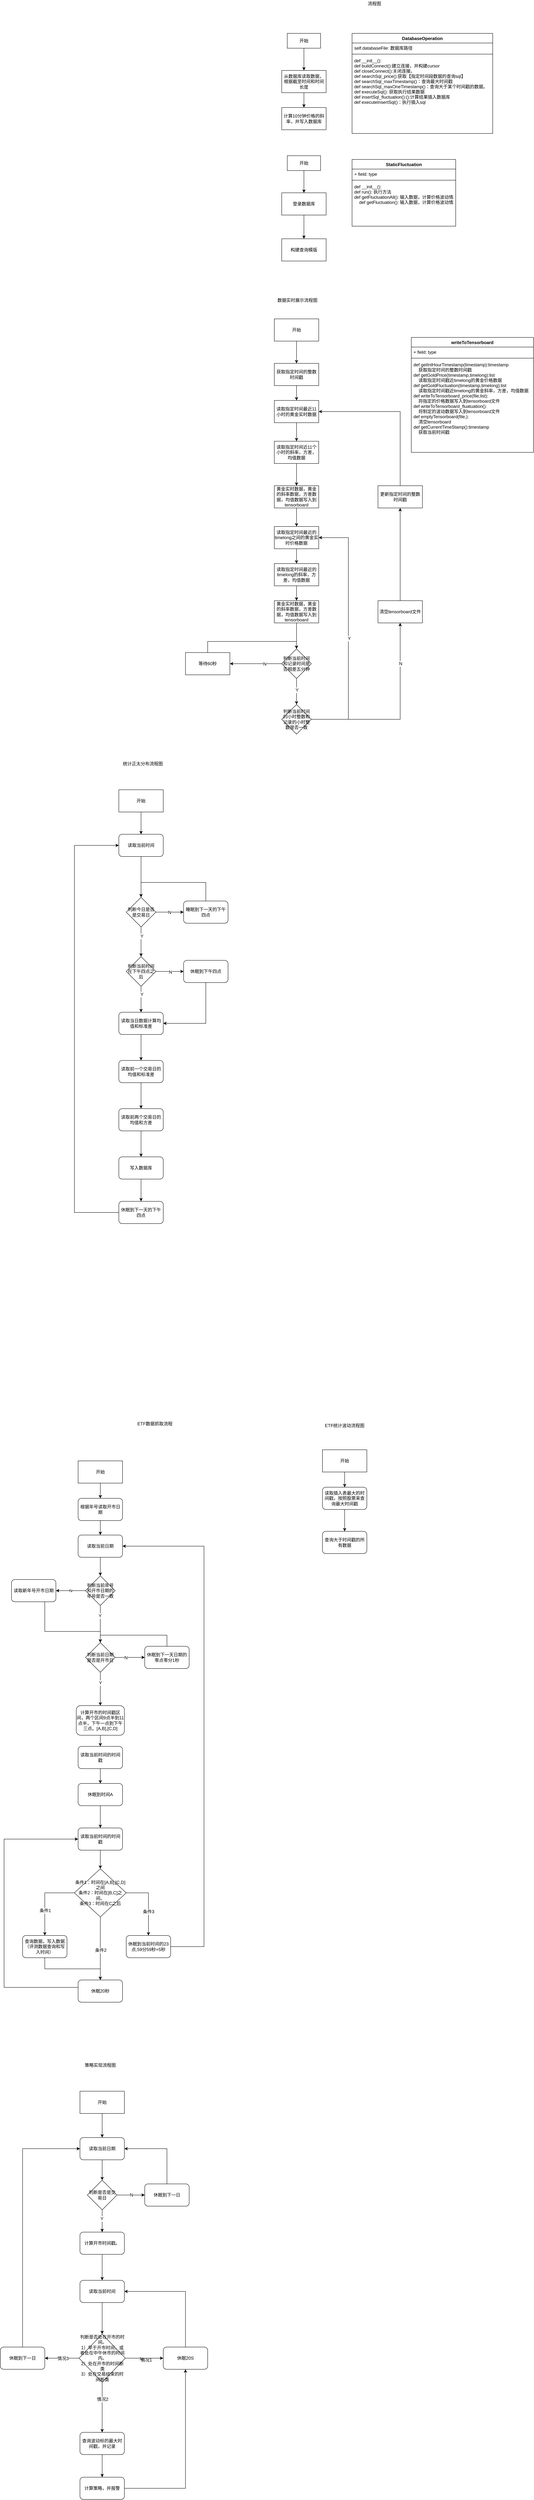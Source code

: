 <mxfile version="12.2.4" pages="1"><diagram id="mN6PvXNzXoWF6RAyE1WZ" name="Page-1"><mxGraphModel dx="2023" dy="665" grid="1" gridSize="10" guides="1" tooltips="1" connect="1" arrows="1" fold="1" page="1" pageScale="1" pageWidth="827" pageHeight="1169" math="0" shadow="0"><root><mxCell id="0"/><mxCell id="1" parent="0"/><mxCell id="2" value="流程图" style="text;html=1;strokeColor=none;fillColor=none;align=center;verticalAlign=middle;whiteSpace=wrap;rounded=0;" parent="1" vertex="1"><mxGeometry x="360" y="50" width="41" height="20" as="geometry"/></mxCell><mxCell id="6" style="edgeStyle=orthogonalEdgeStyle;rounded=0;orthogonalLoop=1;jettySize=auto;html=1;entryX=0.5;entryY=0;entryDx=0;entryDy=0;" parent="1" source="4" target="5" edge="1"><mxGeometry relative="1" as="geometry"/></mxCell><mxCell id="4" value="开始" style="rounded=0;whiteSpace=wrap;html=1;" parent="1" vertex="1"><mxGeometry x="145" y="140" width="90" height="40" as="geometry"/></mxCell><mxCell id="30" style="edgeStyle=orthogonalEdgeStyle;rounded=0;orthogonalLoop=1;jettySize=auto;html=1;" parent="1" source="5" target="29" edge="1"><mxGeometry relative="1" as="geometry"/></mxCell><mxCell id="5" value="从数据库读取数据，根据截至时间和时间长度" style="rounded=0;whiteSpace=wrap;html=1;" parent="1" vertex="1"><mxGeometry x="130" y="240" width="120" height="60" as="geometry"/></mxCell><mxCell id="17" style="edgeStyle=orthogonalEdgeStyle;rounded=0;orthogonalLoop=1;jettySize=auto;html=1;entryX=0.5;entryY=0;entryDx=0;entryDy=0;" parent="1" source="18" target="19" edge="1"><mxGeometry relative="1" as="geometry"/></mxCell><mxCell id="18" value="开始" style="rounded=0;whiteSpace=wrap;html=1;" parent="1" vertex="1"><mxGeometry x="145" y="470" width="90" height="40" as="geometry"/></mxCell><mxCell id="24" style="edgeStyle=orthogonalEdgeStyle;rounded=0;orthogonalLoop=1;jettySize=auto;html=1;entryX=0.5;entryY=0;entryDx=0;entryDy=0;" parent="1" source="19" target="23" edge="1"><mxGeometry relative="1" as="geometry"/></mxCell><mxCell id="19" value="登录数据库" style="rounded=0;whiteSpace=wrap;html=1;" parent="1" vertex="1"><mxGeometry x="130" y="570" width="120" height="60" as="geometry"/></mxCell><mxCell id="23" value="构建查询模版" style="rounded=0;whiteSpace=wrap;html=1;" parent="1" vertex="1"><mxGeometry x="130" y="694" width="120" height="60" as="geometry"/></mxCell><mxCell id="13" value="DatabaseOperation" style="swimlane;fontStyle=1;align=center;verticalAlign=top;childLayout=stackLayout;horizontal=1;startSize=26;horizontalStack=0;resizeParent=1;resizeParentMax=0;resizeLast=0;collapsible=1;marginBottom=0;" parent="1" vertex="1"><mxGeometry x="320" y="140" width="380" height="270" as="geometry"/></mxCell><mxCell id="14" value="self.databaseFile: 数据库路径" style="text;strokeColor=none;fillColor=none;align=left;verticalAlign=top;spacingLeft=4;spacingRight=4;overflow=hidden;rotatable=0;points=[[0,0.5],[1,0.5]];portConstraint=eastwest;" parent="13" vertex="1"><mxGeometry y="26" width="380" height="26" as="geometry"/></mxCell><mxCell id="15" value="" style="line;strokeWidth=1;fillColor=none;align=left;verticalAlign=middle;spacingTop=-1;spacingLeft=3;spacingRight=3;rotatable=0;labelPosition=right;points=[];portConstraint=eastwest;" parent="13" vertex="1"><mxGeometry y="52" width="380" height="8" as="geometry"/></mxCell><mxCell id="16" value="def __init__():&#10;def buildConnect():建立连接，并构建cursor&#10;def closeConnect():关闭连接。&#10;def searchSql_price():获取【指定时间段数据的查询sql】&#10;def searchSql_maxTimestamp()：查询最大时间戳&#10;def searchSql_maxOneTimestamp()：查询大于某个时间戳的数据。&#10;def executeSql(): 获取执行结果数据&#10;def insertSql_fluctuation():():计算结果插入数据库&#10;def executeInsertSql()：执行插入sql&#10;" style="text;strokeColor=none;fillColor=none;align=left;verticalAlign=top;spacingLeft=4;spacingRight=4;overflow=hidden;rotatable=0;points=[[0,0.5],[1,0.5]];portConstraint=eastwest;" parent="13" vertex="1"><mxGeometry y="60" width="380" height="210" as="geometry"/></mxCell><mxCell id="25" value="StaticFluctuation" style="swimlane;fontStyle=1;align=center;verticalAlign=top;childLayout=stackLayout;horizontal=1;startSize=26;horizontalStack=0;resizeParent=1;resizeParentMax=0;resizeLast=0;collapsible=1;marginBottom=0;" parent="1" vertex="1"><mxGeometry x="320" y="480" width="280" height="180" as="geometry"/></mxCell><mxCell id="26" value="+ field: type" style="text;strokeColor=none;fillColor=none;align=left;verticalAlign=top;spacingLeft=4;spacingRight=4;overflow=hidden;rotatable=0;points=[[0,0.5],[1,0.5]];portConstraint=eastwest;" parent="25" vertex="1"><mxGeometry y="26" width="280" height="26" as="geometry"/></mxCell><mxCell id="27" value="" style="line;strokeWidth=1;fillColor=none;align=left;verticalAlign=middle;spacingTop=-1;spacingLeft=3;spacingRight=3;rotatable=0;labelPosition=right;points=[];portConstraint=eastwest;" parent="25" vertex="1"><mxGeometry y="52" width="280" height="8" as="geometry"/></mxCell><mxCell id="28" value="def __init__():&#10;def run(): 执行方法&#10;def getFluctuationAll(): 输入数据，计算价格波动情况&#10;    def getFluctuation(): 输入数据，计算价格波动情况" style="text;strokeColor=none;fillColor=none;align=left;verticalAlign=top;spacingLeft=4;spacingRight=4;overflow=hidden;rotatable=0;points=[[0,0.5],[1,0.5]];portConstraint=eastwest;" parent="25" vertex="1"><mxGeometry y="60" width="280" height="120" as="geometry"/></mxCell><mxCell id="29" value="计算10分钟价格的斜率，并写入数据库" style="rounded=0;whiteSpace=wrap;html=1;" parent="1" vertex="1"><mxGeometry x="130" y="340" width="120" height="60" as="geometry"/></mxCell><mxCell id="57" style="edgeStyle=orthogonalEdgeStyle;rounded=0;orthogonalLoop=1;jettySize=auto;html=1;" parent="1" source="31" target="56" edge="1"><mxGeometry relative="1" as="geometry"/></mxCell><mxCell id="31" value="开始" style="rounded=0;whiteSpace=wrap;html=1;" parent="1" vertex="1"><mxGeometry x="110" y="910" width="120" height="60" as="geometry"/></mxCell><mxCell id="32" value="数据实时展示流程图" style="text;html=1;strokeColor=none;fillColor=none;align=center;verticalAlign=middle;whiteSpace=wrap;rounded=0;" parent="1" vertex="1"><mxGeometry x="115" y="850" width="115" height="20" as="geometry"/></mxCell><mxCell id="60" style="edgeStyle=orthogonalEdgeStyle;rounded=0;orthogonalLoop=1;jettySize=auto;html=1;" parent="1" source="33" target="59" edge="1"><mxGeometry relative="1" as="geometry"/></mxCell><mxCell id="33" value="读取指定时间最近11小时的黄金实时数据" style="rounded=0;whiteSpace=wrap;html=1;" parent="1" vertex="1"><mxGeometry x="110" y="1130" width="120" height="60" as="geometry"/></mxCell><mxCell id="73" style="edgeStyle=orthogonalEdgeStyle;rounded=0;orthogonalLoop=1;jettySize=auto;html=1;" parent="1" source="35" target="72" edge="1"><mxGeometry relative="1" as="geometry"/></mxCell><mxCell id="75" value="N" style="text;html=1;resizable=0;points=[];align=center;verticalAlign=middle;labelBackgroundColor=#ffffff;" parent="73" vertex="1" connectable="0"><mxGeometry x="-0.343" y="1" relative="1" as="geometry"><mxPoint as="offset"/></mxGeometry></mxCell><mxCell id="77" style="edgeStyle=orthogonalEdgeStyle;rounded=0;orthogonalLoop=1;jettySize=auto;html=1;" parent="1" source="35" target="76" edge="1"><mxGeometry relative="1" as="geometry"/></mxCell><mxCell id="78" value="Y" style="text;html=1;resizable=0;points=[];align=center;verticalAlign=middle;labelBackgroundColor=#ffffff;" parent="77" vertex="1" connectable="0"><mxGeometry x="-0.114" y="1" relative="1" as="geometry"><mxPoint as="offset"/></mxGeometry></mxCell><mxCell id="35" value="判断当前时间和记录时间是否相差五分钟" style="rhombus;whiteSpace=wrap;html=1;" parent="1" vertex="1"><mxGeometry x="130" y="1800" width="80" height="80" as="geometry"/></mxCell><mxCell id="52" value="writeToTensorboard" style="swimlane;fontStyle=1;align=center;verticalAlign=top;childLayout=stackLayout;horizontal=1;startSize=26;horizontalStack=0;resizeParent=1;resizeParentMax=0;resizeLast=0;collapsible=1;marginBottom=0;" parent="1" vertex="1"><mxGeometry x="480" y="960" width="330" height="310" as="geometry"/></mxCell><mxCell id="53" value="+ field: type" style="text;strokeColor=none;fillColor=none;align=left;verticalAlign=top;spacingLeft=4;spacingRight=4;overflow=hidden;rotatable=0;points=[[0,0.5],[1,0.5]];portConstraint=eastwest;" parent="52" vertex="1"><mxGeometry y="26" width="330" height="26" as="geometry"/></mxCell><mxCell id="54" value="" style="line;strokeWidth=1;fillColor=none;align=left;verticalAlign=middle;spacingTop=-1;spacingLeft=3;spacingRight=3;rotatable=0;labelPosition=right;points=[];portConstraint=eastwest;" parent="52" vertex="1"><mxGeometry y="52" width="330" height="8" as="geometry"/></mxCell><mxCell id="55" value="def getIntHourTimestamp(timestamp):timestamp&#10;    获取指定时间的整数时间戳&#10;def getGoldPrice(timestamp,timelong):list&#10;    读取指定时间戳近timelong的黄金价格数据&#10;def getGoldFluctuation(timestamp,timelong):list&#10;    读取指定时间戳近timelong的黄金斜率，方差，均值数据&#10;def writeToTensorboard_price(file,list):&#10;    将指定的价格数据写入到tensorboard文件&#10;def writeToTensorboard_fluatuation():&#10;    将制定的波动数据写入到tensorboard文件&#10;def emptyTensorboard(file,):&#10;    清空tensorboard&#10;def getCurrentTimeStamp():timestamp&#10;    获取当前时间戳" style="text;strokeColor=none;fillColor=none;align=left;verticalAlign=top;spacingLeft=4;spacingRight=4;overflow=hidden;rotatable=0;points=[[0,0.5],[1,0.5]];portConstraint=eastwest;" parent="52" vertex="1"><mxGeometry y="60" width="330" height="250" as="geometry"/></mxCell><mxCell id="58" style="edgeStyle=orthogonalEdgeStyle;rounded=0;orthogonalLoop=1;jettySize=auto;html=1;entryX=0.5;entryY=0;entryDx=0;entryDy=0;" parent="1" source="56" target="33" edge="1"><mxGeometry relative="1" as="geometry"/></mxCell><mxCell id="56" value="获取指定时间的整数时间戳" style="rounded=0;whiteSpace=wrap;html=1;" parent="1" vertex="1"><mxGeometry x="110" y="1030" width="120" height="60" as="geometry"/></mxCell><mxCell id="65" style="edgeStyle=orthogonalEdgeStyle;rounded=0;orthogonalLoop=1;jettySize=auto;html=1;" parent="1" source="59" target="64" edge="1"><mxGeometry relative="1" as="geometry"/></mxCell><mxCell id="59" value="读取指定时间近11个小时的斜率，方差，均值数据" style="rounded=0;whiteSpace=wrap;html=1;" parent="1" vertex="1"><mxGeometry x="110" y="1240" width="120" height="60" as="geometry"/></mxCell><mxCell id="68" style="edgeStyle=orthogonalEdgeStyle;rounded=0;orthogonalLoop=1;jettySize=auto;html=1;" parent="1" source="62" target="67" edge="1"><mxGeometry relative="1" as="geometry"/></mxCell><mxCell id="62" value="读取指定时间最近的timelong之间的黄金实时价格数据" style="rounded=0;whiteSpace=wrap;html=1;" parent="1" vertex="1"><mxGeometry x="110" y="1470" width="120" height="60" as="geometry"/></mxCell><mxCell id="66" style="edgeStyle=orthogonalEdgeStyle;rounded=0;orthogonalLoop=1;jettySize=auto;html=1;entryX=0.5;entryY=0;entryDx=0;entryDy=0;" parent="1" source="64" target="62" edge="1"><mxGeometry relative="1" as="geometry"><mxPoint x="210" y="1470" as="targetPoint"/></mxGeometry></mxCell><mxCell id="64" value="黄金实时数据，黄金的斜率数据，方差数据，均值数据写入到tensorboard" style="rounded=0;whiteSpace=wrap;html=1;" parent="1" vertex="1"><mxGeometry x="110" y="1360" width="120" height="60" as="geometry"/></mxCell><mxCell id="70" style="edgeStyle=orthogonalEdgeStyle;rounded=0;orthogonalLoop=1;jettySize=auto;html=1;entryX=0.5;entryY=0;entryDx=0;entryDy=0;" parent="1" source="67" target="69" edge="1"><mxGeometry relative="1" as="geometry"/></mxCell><mxCell id="67" value="读取指定时间最近的timelong的斜率，方差，均值数据" style="rounded=0;whiteSpace=wrap;html=1;" parent="1" vertex="1"><mxGeometry x="110" y="1570" width="120" height="60" as="geometry"/></mxCell><mxCell id="71" style="edgeStyle=orthogonalEdgeStyle;rounded=0;orthogonalLoop=1;jettySize=auto;html=1;" parent="1" source="69" target="35" edge="1"><mxGeometry relative="1" as="geometry"/></mxCell><mxCell id="69" value="黄金实时数据，黄金的斜率数据，方差数据，均值数据写入到tensorboard" style="rounded=0;whiteSpace=wrap;html=1;" parent="1" vertex="1"><mxGeometry x="110" y="1670" width="120" height="60" as="geometry"/></mxCell><mxCell id="74" style="edgeStyle=orthogonalEdgeStyle;rounded=0;orthogonalLoop=1;jettySize=auto;html=1;entryX=0.5;entryY=0;entryDx=0;entryDy=0;" parent="1" source="72" target="35" edge="1"><mxGeometry relative="1" as="geometry"><Array as="points"><mxPoint x="-70" y="1780"/><mxPoint x="170" y="1780"/></Array></mxGeometry></mxCell><mxCell id="72" value="等待60秒" style="rounded=0;whiteSpace=wrap;html=1;" parent="1" vertex="1"><mxGeometry x="-130" y="1810" width="120" height="60" as="geometry"/></mxCell><mxCell id="79" style="edgeStyle=orthogonalEdgeStyle;rounded=0;orthogonalLoop=1;jettySize=auto;html=1;entryX=1;entryY=0.5;entryDx=0;entryDy=0;" parent="1" source="76" target="62" edge="1"><mxGeometry relative="1" as="geometry"><Array as="points"><mxPoint x="310" y="1990"/><mxPoint x="310" y="1500"/></Array></mxGeometry></mxCell><mxCell id="80" value="Y" style="text;html=1;resizable=0;points=[];align=center;verticalAlign=middle;labelBackgroundColor=#ffffff;" parent="79" vertex="1" connectable="0"><mxGeometry x="-0.051" y="-2" relative="1" as="geometry"><mxPoint as="offset"/></mxGeometry></mxCell><mxCell id="82" style="edgeStyle=orthogonalEdgeStyle;rounded=0;orthogonalLoop=1;jettySize=auto;html=1;entryX=0.5;entryY=1;entryDx=0;entryDy=0;" parent="1" source="76" target="81" edge="1"><mxGeometry relative="1" as="geometry"/></mxCell><mxCell id="83" value="N" style="text;html=1;resizable=0;points=[];align=center;verticalAlign=middle;labelBackgroundColor=#ffffff;" parent="82" vertex="1" connectable="0"><mxGeometry x="0.56" y="-1" relative="1" as="geometry"><mxPoint as="offset"/></mxGeometry></mxCell><mxCell id="76" value="判断当前时间的小时整数和记录的小时整数是否一致" style="rhombus;whiteSpace=wrap;html=1;" parent="1" vertex="1"><mxGeometry x="130" y="1950" width="80" height="80" as="geometry"/></mxCell><mxCell id="84" style="edgeStyle=orthogonalEdgeStyle;rounded=0;orthogonalLoop=1;jettySize=auto;html=1;entryX=0.5;entryY=1;entryDx=0;entryDy=0;" parent="1" source="81" target="86" edge="1"><mxGeometry relative="1" as="geometry"><mxPoint x="370" y="1270" as="targetPoint"/><Array as="points"><mxPoint x="450" y="1480"/><mxPoint x="450" y="1480"/></Array></mxGeometry></mxCell><mxCell id="81" value="清空tensorboard文件" style="rounded=0;whiteSpace=wrap;html=1;" parent="1" vertex="1"><mxGeometry x="390" y="1670" width="120" height="60" as="geometry"/></mxCell><mxCell id="89" style="edgeStyle=orthogonalEdgeStyle;rounded=0;orthogonalLoop=1;jettySize=auto;html=1;entryX=1;entryY=0.5;entryDx=0;entryDy=0;" parent="1" source="86" target="33" edge="1"><mxGeometry relative="1" as="geometry"><Array as="points"><mxPoint x="450" y="1160"/></Array></mxGeometry></mxCell><mxCell id="86" value="更新指定时间的整数时间戳" style="rounded=0;whiteSpace=wrap;html=1;" parent="1" vertex="1"><mxGeometry x="390" y="1360" width="120" height="60" as="geometry"/></mxCell><mxCell id="90" value="统计正太分布流程图" style="text;html=1;strokeColor=none;fillColor=none;align=center;verticalAlign=middle;whiteSpace=wrap;rounded=0;" parent="1" vertex="1"><mxGeometry x="-300" y="2100" width="110" height="20" as="geometry"/></mxCell><mxCell id="151" value="ETF数据抓取流程" style="text;html=1;strokeColor=none;fillColor=none;align=center;verticalAlign=middle;whiteSpace=wrap;rounded=0;" parent="1" vertex="1"><mxGeometry x="-290" y="3880" width="155" height="20" as="geometry"/></mxCell><mxCell id="152" value="开始" style="rounded=0;whiteSpace=wrap;html=1;" parent="1" vertex="1"><mxGeometry x="-420" y="3990" width="120" height="60" as="geometry"/></mxCell><mxCell id="157" style="edgeStyle=orthogonalEdgeStyle;rounded=0;orthogonalLoop=1;jettySize=auto;html=1;exitX=0.5;exitY=1;exitDx=0;exitDy=0;" parent="1" source="152" target="155" edge="1"><mxGeometry relative="1" as="geometry"><mxPoint x="-360" y="4151" as="sourcePoint"/></mxGeometry></mxCell><mxCell id="162" style="edgeStyle=orthogonalEdgeStyle;rounded=0;orthogonalLoop=1;jettySize=auto;html=1;entryX=0.5;entryY=0;entryDx=0;entryDy=0;" parent="1" source="155" target="161" edge="1"><mxGeometry relative="1" as="geometry"/></mxCell><mxCell id="155" value="根据年号读取开市日期" style="rounded=1;whiteSpace=wrap;html=1;" parent="1" vertex="1"><mxGeometry x="-420" y="4091" width="120" height="60" as="geometry"/></mxCell><mxCell id="164" style="edgeStyle=orthogonalEdgeStyle;rounded=0;orthogonalLoop=1;jettySize=auto;html=1;entryX=0.5;entryY=0;entryDx=0;entryDy=0;" parent="1" source="161" target="163" edge="1"><mxGeometry relative="1" as="geometry"/></mxCell><mxCell id="161" value="读取当前日期" style="rounded=1;whiteSpace=wrap;html=1;" parent="1" vertex="1"><mxGeometry x="-420" y="4190" width="120" height="60" as="geometry"/></mxCell><mxCell id="166" value="N" style="edgeStyle=orthogonalEdgeStyle;rounded=0;orthogonalLoop=1;jettySize=auto;html=1;" parent="1" source="163" target="165" edge="1"><mxGeometry relative="1" as="geometry"/></mxCell><mxCell id="169" style="edgeStyle=orthogonalEdgeStyle;rounded=0;orthogonalLoop=1;jettySize=auto;html=1;entryX=0.5;entryY=0;entryDx=0;entryDy=0;" parent="1" source="163" target="167" edge="1"><mxGeometry relative="1" as="geometry"/></mxCell><mxCell id="170" value="Y" style="text;html=1;resizable=0;points=[];align=center;verticalAlign=middle;labelBackgroundColor=#ffffff;" parent="169" vertex="1" connectable="0"><mxGeometry x="-0.44" y="-1" relative="1" as="geometry"><mxPoint as="offset"/></mxGeometry></mxCell><mxCell id="163" value="判断当前年号和开市日期的年号是否一致" style="rhombus;whiteSpace=wrap;html=1;" parent="1" vertex="1"><mxGeometry x="-400" y="4300" width="80" height="80" as="geometry"/></mxCell><mxCell id="168" style="edgeStyle=orthogonalEdgeStyle;rounded=0;orthogonalLoop=1;jettySize=auto;html=1;entryX=0.5;entryY=0;entryDx=0;entryDy=0;" parent="1" source="165" target="167" edge="1"><mxGeometry relative="1" as="geometry"><Array as="points"><mxPoint x="-510" y="4450"/><mxPoint x="-360" y="4450"/></Array></mxGeometry></mxCell><mxCell id="165" value="读取新年号开市日期" style="rounded=1;whiteSpace=wrap;html=1;" parent="1" vertex="1"><mxGeometry x="-600" y="4310" width="120" height="60" as="geometry"/></mxCell><mxCell id="172" style="edgeStyle=orthogonalEdgeStyle;rounded=0;orthogonalLoop=1;jettySize=auto;html=1;" parent="1" source="167" target="171" edge="1"><mxGeometry relative="1" as="geometry"/></mxCell><mxCell id="173" value="N" style="text;html=1;resizable=0;points=[];align=center;verticalAlign=middle;labelBackgroundColor=#ffffff;" parent="172" vertex="1" connectable="0"><mxGeometry x="-0.275" relative="1" as="geometry"><mxPoint y="1" as="offset"/></mxGeometry></mxCell><mxCell id="175" style="edgeStyle=orthogonalEdgeStyle;rounded=0;orthogonalLoop=1;jettySize=auto;html=1;entryX=0.5;entryY=0;entryDx=0;entryDy=0;" parent="1" source="167" target="179" edge="1"><mxGeometry relative="1" as="geometry"><mxPoint x="-360" y="4670" as="targetPoint"/></mxGeometry></mxCell><mxCell id="178" value="Y" style="text;html=1;resizable=0;points=[];align=center;verticalAlign=middle;labelBackgroundColor=#ffffff;" parent="175" vertex="1" connectable="0"><mxGeometry x="-0.362" relative="1" as="geometry"><mxPoint as="offset"/></mxGeometry></mxCell><mxCell id="167" value="判断当前日期是否是开市日" style="rhombus;whiteSpace=wrap;html=1;" parent="1" vertex="1"><mxGeometry x="-400" y="4480" width="80" height="80" as="geometry"/></mxCell><mxCell id="205" style="edgeStyle=orthogonalEdgeStyle;rounded=0;orthogonalLoop=1;jettySize=auto;html=1;entryX=0.5;entryY=0;entryDx=0;entryDy=0;" parent="1" source="171" target="167" edge="1"><mxGeometry relative="1" as="geometry"><Array as="points"><mxPoint x="-180" y="4460"/><mxPoint x="-360" y="4460"/></Array></mxGeometry></mxCell><mxCell id="171" value="休眠到下一天日期的 零点零分1秒" style="rounded=1;whiteSpace=wrap;html=1;" parent="1" vertex="1"><mxGeometry x="-240" y="4490" width="120" height="60" as="geometry"/></mxCell><mxCell id="181" style="edgeStyle=orthogonalEdgeStyle;rounded=0;orthogonalLoop=1;jettySize=auto;html=1;" parent="1" source="179" target="180" edge="1"><mxGeometry relative="1" as="geometry"/></mxCell><mxCell id="179" value="&lt;span&gt;计算开市的时间戳区间，两个区间9点半到11点半，下午一点到下午三点。[A,B],[C,D]&lt;/span&gt;" style="rounded=1;whiteSpace=wrap;html=1;" parent="1" vertex="1"><mxGeometry x="-425" y="4650" width="130" height="80" as="geometry"/></mxCell><mxCell id="184" style="edgeStyle=orthogonalEdgeStyle;rounded=0;orthogonalLoop=1;jettySize=auto;html=1;" parent="1" source="180" target="183" edge="1"><mxGeometry relative="1" as="geometry"/></mxCell><mxCell id="180" value="读取当前时间的时间戳" style="rounded=1;whiteSpace=wrap;html=1;" parent="1" vertex="1"><mxGeometry x="-420" y="4760" width="120" height="60" as="geometry"/></mxCell><mxCell id="186" style="edgeStyle=orthogonalEdgeStyle;rounded=0;orthogonalLoop=1;jettySize=auto;html=1;" parent="1" source="183" target="185" edge="1"><mxGeometry relative="1" as="geometry"/></mxCell><mxCell id="183" value="休眠到时间A" style="rounded=1;whiteSpace=wrap;html=1;" parent="1" vertex="1"><mxGeometry x="-420" y="4860" width="120" height="60" as="geometry"/></mxCell><mxCell id="190" style="edgeStyle=orthogonalEdgeStyle;rounded=0;orthogonalLoop=1;jettySize=auto;html=1;" parent="1" source="185" target="189" edge="1"><mxGeometry relative="1" as="geometry"/></mxCell><mxCell id="185" value="读取当前时间的时间戳" style="rounded=1;whiteSpace=wrap;html=1;" parent="1" vertex="1"><mxGeometry x="-420" y="4980" width="120" height="60" as="geometry"/></mxCell><mxCell id="192" style="edgeStyle=orthogonalEdgeStyle;rounded=0;orthogonalLoop=1;jettySize=auto;html=1;entryX=0.5;entryY=0;entryDx=0;entryDy=0;" parent="1" source="189" target="191" edge="1"><mxGeometry relative="1" as="geometry"/></mxCell><mxCell id="197" value="条件1" style="text;html=1;resizable=0;points=[];align=center;verticalAlign=middle;labelBackgroundColor=#ffffff;" parent="192" vertex="1" connectable="0"><mxGeometry x="0.308" y="1" relative="1" as="geometry"><mxPoint as="offset"/></mxGeometry></mxCell><mxCell id="196" style="edgeStyle=orthogonalEdgeStyle;rounded=0;orthogonalLoop=1;jettySize=auto;html=1;entryX=0.5;entryY=0;entryDx=0;entryDy=0;" parent="1" source="189" target="193" edge="1"><mxGeometry relative="1" as="geometry"><mxPoint x="-360" y="5270" as="targetPoint"/></mxGeometry></mxCell><mxCell id="198" value="条件2" style="text;html=1;resizable=0;points=[];align=center;verticalAlign=middle;labelBackgroundColor=#ffffff;" parent="196" vertex="1" connectable="0"><mxGeometry x="0.06" y="1" relative="1" as="geometry"><mxPoint as="offset"/></mxGeometry></mxCell><mxCell id="201" style="edgeStyle=orthogonalEdgeStyle;rounded=0;orthogonalLoop=1;jettySize=auto;html=1;" parent="1" source="189" target="199" edge="1"><mxGeometry relative="1" as="geometry"><Array as="points"><mxPoint x="-230" y="5155"/></Array></mxGeometry></mxCell><mxCell id="203" value="条件3" style="text;html=1;resizable=0;points=[];align=center;verticalAlign=middle;labelBackgroundColor=#ffffff;" parent="201" vertex="1" connectable="0"><mxGeometry x="0.269" relative="1" as="geometry"><mxPoint as="offset"/></mxGeometry></mxCell><mxCell id="189" value="条件1：时间在[A,B],[C,D]之间&lt;br&gt;条件2：时间在[B,C]之间。&lt;br&gt;条件3：时间在C之后" style="rhombus;whiteSpace=wrap;html=1;" parent="1" vertex="1"><mxGeometry x="-430" y="5090" width="140" height="130" as="geometry"/></mxCell><mxCell id="194" style="edgeStyle=orthogonalEdgeStyle;rounded=0;orthogonalLoop=1;jettySize=auto;html=1;entryX=0.5;entryY=0;entryDx=0;entryDy=0;" parent="1" source="191" target="193" edge="1"><mxGeometry relative="1" as="geometry"><Array as="points"><mxPoint x="-510" y="5360"/><mxPoint x="-360" y="5360"/></Array></mxGeometry></mxCell><mxCell id="191" value="查询数据，写入数据（评测数据查询和写入时间）" style="rounded=1;whiteSpace=wrap;html=1;" parent="1" vertex="1"><mxGeometry x="-570" y="5270" width="120" height="60" as="geometry"/></mxCell><mxCell id="200" style="edgeStyle=orthogonalEdgeStyle;rounded=0;orthogonalLoop=1;jettySize=auto;html=1;entryX=0;entryY=0.5;entryDx=0;entryDy=0;" parent="1" source="193" target="185" edge="1"><mxGeometry relative="1" as="geometry"><Array as="points"><mxPoint x="-620" y="5410"/><mxPoint x="-620" y="5010"/></Array></mxGeometry></mxCell><mxCell id="193" value="休眠20秒" style="rounded=1;whiteSpace=wrap;html=1;" parent="1" vertex="1"><mxGeometry x="-420" y="5390" width="120" height="60" as="geometry"/></mxCell><mxCell id="204" style="edgeStyle=orthogonalEdgeStyle;rounded=0;orthogonalLoop=1;jettySize=auto;html=1;entryX=1;entryY=0.5;entryDx=0;entryDy=0;" parent="1" source="199" target="161" edge="1"><mxGeometry relative="1" as="geometry"><mxPoint x="-70" y="4570" as="targetPoint"/><Array as="points"><mxPoint x="-80" y="5300"/><mxPoint x="-80" y="4220"/></Array></mxGeometry></mxCell><mxCell id="199" value="休眠到当前时间的23点,59分59秒+5秒" style="rounded=1;whiteSpace=wrap;html=1;" parent="1" vertex="1"><mxGeometry x="-290" y="5270" width="120" height="60" as="geometry"/></mxCell><mxCell id="206" value="ETF统计波动流程图" style="text;html=1;strokeColor=none;fillColor=none;align=center;verticalAlign=middle;whiteSpace=wrap;rounded=0;" parent="1" vertex="1"><mxGeometry x="230" y="3880" width="140" height="30" as="geometry"/></mxCell><mxCell id="209" style="edgeStyle=orthogonalEdgeStyle;rounded=0;orthogonalLoop=1;jettySize=auto;html=1;" parent="1" source="207" target="208" edge="1"><mxGeometry relative="1" as="geometry"/></mxCell><mxCell id="207" value="开始" style="rounded=0;whiteSpace=wrap;html=1;" parent="1" vertex="1"><mxGeometry x="240" y="3960" width="120" height="60" as="geometry"/></mxCell><mxCell id="211" style="edgeStyle=orthogonalEdgeStyle;rounded=0;orthogonalLoop=1;jettySize=auto;html=1;" parent="1" source="208" target="210" edge="1"><mxGeometry relative="1" as="geometry"/></mxCell><mxCell id="208" value="读取插入表最大的时间戳，按照股票来查询最大时间戳" style="rounded=1;whiteSpace=wrap;html=1;" parent="1" vertex="1"><mxGeometry x="240" y="4061" width="120" height="60" as="geometry"/></mxCell><mxCell id="210" value="查询大于时间戳的所有数据" style="rounded=1;whiteSpace=wrap;html=1;" parent="1" vertex="1"><mxGeometry x="240" y="4180" width="120" height="60" as="geometry"/></mxCell><mxCell id="215" style="edgeStyle=orthogonalEdgeStyle;rounded=0;orthogonalLoop=1;jettySize=auto;html=1;" parent="1" source="212" target="213" edge="1"><mxGeometry relative="1" as="geometry"/></mxCell><mxCell id="212" value="开始" style="rounded=0;whiteSpace=wrap;html=1;" parent="1" vertex="1"><mxGeometry x="-310" y="2180" width="120" height="60" as="geometry"/></mxCell><mxCell id="216" style="edgeStyle=orthogonalEdgeStyle;rounded=0;orthogonalLoop=1;jettySize=auto;html=1;entryX=0.5;entryY=0;entryDx=0;entryDy=0;" parent="1" source="213" target="214" edge="1"><mxGeometry relative="1" as="geometry"/></mxCell><mxCell id="213" value="读取当前时间" style="rounded=1;whiteSpace=wrap;html=1;" parent="1" vertex="1"><mxGeometry x="-310" y="2300" width="120" height="60" as="geometry"/></mxCell><mxCell id="218" style="edgeStyle=orthogonalEdgeStyle;rounded=0;orthogonalLoop=1;jettySize=auto;html=1;" parent="1" source="214" target="217" edge="1"><mxGeometry relative="1" as="geometry"/></mxCell><mxCell id="220" value="N" style="text;html=1;resizable=0;points=[];align=center;verticalAlign=middle;labelBackgroundColor=#ffffff;" parent="218" vertex="1" connectable="0"><mxGeometry x="-0.013" relative="1" as="geometry"><mxPoint y="1" as="offset"/></mxGeometry></mxCell><mxCell id="222" style="edgeStyle=orthogonalEdgeStyle;rounded=0;orthogonalLoop=1;jettySize=auto;html=1;entryX=0.5;entryY=0;entryDx=0;entryDy=0;" parent="1" source="214" target="224" edge="1"><mxGeometry relative="1" as="geometry"><mxPoint x="-250" y="2620" as="targetPoint"/></mxGeometry></mxCell><mxCell id="223" value="Y" style="text;html=1;resizable=0;points=[];align=center;verticalAlign=middle;labelBackgroundColor=#ffffff;" parent="222" vertex="1" connectable="0"><mxGeometry x="-0.386" y="2" relative="1" as="geometry"><mxPoint as="offset"/></mxGeometry></mxCell><mxCell id="214" value="判断今日是否是交易日" style="rhombus;whiteSpace=wrap;html=1;" parent="1" vertex="1"><mxGeometry x="-290" y="2470" width="80" height="80" as="geometry"/></mxCell><mxCell id="219" style="edgeStyle=orthogonalEdgeStyle;rounded=0;orthogonalLoop=1;jettySize=auto;html=1;entryX=0.5;entryY=0;entryDx=0;entryDy=0;" parent="1" source="217" target="214" edge="1"><mxGeometry relative="1" as="geometry"><Array as="points"><mxPoint x="-75" y="2430"/><mxPoint x="-250" y="2430"/></Array></mxGeometry></mxCell><mxCell id="217" value="睡眠到下一天的下午四点" style="rounded=1;whiteSpace=wrap;html=1;" parent="1" vertex="1"><mxGeometry x="-135" y="2480" width="120" height="60" as="geometry"/></mxCell><mxCell id="227" style="edgeStyle=orthogonalEdgeStyle;rounded=0;orthogonalLoop=1;jettySize=auto;html=1;" parent="1" source="224" target="226" edge="1"><mxGeometry relative="1" as="geometry"/></mxCell><mxCell id="229" value="Y" style="text;html=1;resizable=0;points=[];align=center;verticalAlign=middle;labelBackgroundColor=#ffffff;" parent="227" vertex="1" connectable="0"><mxGeometry x="-0.371" y="2" relative="1" as="geometry"><mxPoint as="offset"/></mxGeometry></mxCell><mxCell id="228" style="edgeStyle=orthogonalEdgeStyle;rounded=0;orthogonalLoop=1;jettySize=auto;html=1;entryX=0;entryY=0.5;entryDx=0;entryDy=0;" parent="1" source="224" target="225" edge="1"><mxGeometry relative="1" as="geometry"/></mxCell><mxCell id="230" value="N" style="text;html=1;resizable=0;points=[];align=center;verticalAlign=middle;labelBackgroundColor=#ffffff;" parent="228" vertex="1" connectable="0"><mxGeometry x="0.04" y="-2" relative="1" as="geometry"><mxPoint as="offset"/></mxGeometry></mxCell><mxCell id="224" value="判断当前时间在下午四点之后" style="rhombus;whiteSpace=wrap;html=1;" parent="1" vertex="1"><mxGeometry x="-290" y="2630" width="80" height="80" as="geometry"/></mxCell><mxCell id="231" style="edgeStyle=orthogonalEdgeStyle;rounded=0;orthogonalLoop=1;jettySize=auto;html=1;entryX=1;entryY=0.5;entryDx=0;entryDy=0;" parent="1" source="225" target="226" edge="1"><mxGeometry relative="1" as="geometry"><Array as="points"><mxPoint x="-75" y="2810"/></Array></mxGeometry></mxCell><mxCell id="225" value="休眠到下午四点" style="rounded=1;whiteSpace=wrap;html=1;" parent="1" vertex="1"><mxGeometry x="-135" y="2640" width="120" height="60" as="geometry"/></mxCell><mxCell id="233" style="edgeStyle=orthogonalEdgeStyle;rounded=0;orthogonalLoop=1;jettySize=auto;html=1;" parent="1" source="226" target="232" edge="1"><mxGeometry relative="1" as="geometry"/></mxCell><mxCell id="226" value="读取当日数据计算均值和标准差" style="rounded=1;whiteSpace=wrap;html=1;" parent="1" vertex="1"><mxGeometry x="-310" y="2780" width="120" height="60" as="geometry"/></mxCell><mxCell id="235" style="edgeStyle=orthogonalEdgeStyle;rounded=0;orthogonalLoop=1;jettySize=auto;html=1;" parent="1" source="232" target="234" edge="1"><mxGeometry relative="1" as="geometry"/></mxCell><mxCell id="232" value="读取前一个交易日的均值和标准差" style="rounded=1;whiteSpace=wrap;html=1;" parent="1" vertex="1"><mxGeometry x="-310" y="2910" width="120" height="60" as="geometry"/></mxCell><mxCell id="237" style="edgeStyle=orthogonalEdgeStyle;rounded=0;orthogonalLoop=1;jettySize=auto;html=1;entryX=0.5;entryY=0;entryDx=0;entryDy=0;" parent="1" source="234" target="236" edge="1"><mxGeometry relative="1" as="geometry"/></mxCell><mxCell id="234" value="读取前两个交易日的均值和方差" style="rounded=1;whiteSpace=wrap;html=1;" parent="1" vertex="1"><mxGeometry x="-310" y="3040" width="120" height="60" as="geometry"/></mxCell><mxCell id="239" style="edgeStyle=orthogonalEdgeStyle;rounded=0;orthogonalLoop=1;jettySize=auto;html=1;" parent="1" source="236" target="238" edge="1"><mxGeometry relative="1" as="geometry"/></mxCell><mxCell id="236" value="写入数据库" style="rounded=1;whiteSpace=wrap;html=1;" parent="1" vertex="1"><mxGeometry x="-310" y="3170" width="120" height="60" as="geometry"/></mxCell><mxCell id="240" style="edgeStyle=orthogonalEdgeStyle;rounded=0;orthogonalLoop=1;jettySize=auto;html=1;entryX=0;entryY=0.5;entryDx=0;entryDy=0;" parent="1" source="238" target="213" edge="1"><mxGeometry relative="1" as="geometry"><Array as="points"><mxPoint x="-430" y="3320"/><mxPoint x="-430" y="2330"/></Array></mxGeometry></mxCell><mxCell id="238" value="休眠到下一天的下午四点" style="rounded=1;whiteSpace=wrap;html=1;" parent="1" vertex="1"><mxGeometry x="-310" y="3290" width="120" height="60" as="geometry"/></mxCell><mxCell id="242" value="策略实现流程图" style="text;html=1;strokeColor=none;fillColor=none;align=center;verticalAlign=middle;whiteSpace=wrap;rounded=0;" parent="1" vertex="1"><mxGeometry x="-415" y="5590" width="110" height="60" as="geometry"/></mxCell><mxCell id="247" style="edgeStyle=orthogonalEdgeStyle;rounded=0;orthogonalLoop=1;jettySize=auto;html=1;entryX=0.5;entryY=0;entryDx=0;entryDy=0;" parent="1" source="243" target="244" edge="1"><mxGeometry relative="1" as="geometry"/></mxCell><mxCell id="243" value="开始" style="rounded=0;whiteSpace=wrap;html=1;" parent="1" vertex="1"><mxGeometry x="-415" y="5690" width="120" height="60" as="geometry"/></mxCell><mxCell id="256" style="edgeStyle=orthogonalEdgeStyle;rounded=0;orthogonalLoop=1;jettySize=auto;html=1;" parent="1" source="244" target="251" edge="1"><mxGeometry relative="1" as="geometry"/></mxCell><mxCell id="244" value="读取当前日期" style="rounded=1;whiteSpace=wrap;html=1;" parent="1" vertex="1"><mxGeometry x="-415" y="5815" width="120" height="60" as="geometry"/></mxCell><mxCell id="253" style="edgeStyle=orthogonalEdgeStyle;rounded=0;orthogonalLoop=1;jettySize=auto;html=1;" parent="1" source="251" target="252" edge="1"><mxGeometry relative="1" as="geometry"/></mxCell><mxCell id="255" value="N" style="text;html=1;resizable=0;points=[];align=center;verticalAlign=middle;labelBackgroundColor=#ffffff;" parent="253" vertex="1" connectable="0"><mxGeometry x="0.025" relative="1" as="geometry"><mxPoint as="offset"/></mxGeometry></mxCell><mxCell id="258" style="edgeStyle=orthogonalEdgeStyle;rounded=0;orthogonalLoop=1;jettySize=auto;html=1;" parent="1" source="251" target="257" edge="1"><mxGeometry relative="1" as="geometry"/></mxCell><mxCell id="271" value="Y" style="text;html=1;resizable=0;points=[];align=center;verticalAlign=middle;labelBackgroundColor=#ffffff;" parent="258" vertex="1" connectable="0"><mxGeometry x="-0.2" y="-1" relative="1" as="geometry"><mxPoint as="offset"/></mxGeometry></mxCell><mxCell id="251" value="判断是否是交易日" style="rhombus;whiteSpace=wrap;html=1;" parent="1" vertex="1"><mxGeometry x="-395" y="5930" width="80" height="80" as="geometry"/></mxCell><mxCell id="254" style="edgeStyle=orthogonalEdgeStyle;rounded=0;orthogonalLoop=1;jettySize=auto;html=1;entryX=1;entryY=0.5;entryDx=0;entryDy=0;" parent="1" source="252" target="244" edge="1"><mxGeometry relative="1" as="geometry"><Array as="points"><mxPoint x="-180" y="5845"/></Array></mxGeometry></mxCell><mxCell id="252" value="休眠到下一日" style="rounded=1;whiteSpace=wrap;html=1;" parent="1" vertex="1"><mxGeometry x="-240" y="5940" width="120" height="60" as="geometry"/></mxCell><mxCell id="273" style="edgeStyle=orthogonalEdgeStyle;rounded=0;orthogonalLoop=1;jettySize=auto;html=1;entryX=0.5;entryY=0;entryDx=0;entryDy=0;" parent="1" source="257" target="265" edge="1"><mxGeometry relative="1" as="geometry"/></mxCell><mxCell id="257" value="计算开市时间戳。" style="rounded=1;whiteSpace=wrap;html=1;" parent="1" vertex="1"><mxGeometry x="-415" y="6070" width="120" height="60" as="geometry"/></mxCell><mxCell id="264" style="edgeStyle=orthogonalEdgeStyle;rounded=0;orthogonalLoop=1;jettySize=auto;html=1;" parent="1" source="261" target="263" edge="1"><mxGeometry relative="1" as="geometry"/></mxCell><mxCell id="270" value="情况2" style="text;html=1;resizable=0;points=[];align=center;verticalAlign=middle;labelBackgroundColor=#ffffff;" parent="264" vertex="1" connectable="0"><mxGeometry x="-0.322" y="1" relative="1" as="geometry"><mxPoint as="offset"/></mxGeometry></mxCell><mxCell id="275" style="edgeStyle=orthogonalEdgeStyle;rounded=0;orthogonalLoop=1;jettySize=auto;html=1;" parent="1" source="261" target="274" edge="1"><mxGeometry relative="1" as="geometry"/></mxCell><mxCell id="277" value="N" style="text;html=1;resizable=0;points=[];align=center;verticalAlign=middle;labelBackgroundColor=#ffffff;" parent="275" vertex="1" connectable="0"><mxGeometry x="-0.173" y="-1" relative="1" as="geometry"><mxPoint y="1" as="offset"/></mxGeometry></mxCell><mxCell id="281" style="edgeStyle=orthogonalEdgeStyle;rounded=0;orthogonalLoop=1;jettySize=auto;html=1;entryX=1;entryY=0.5;entryDx=0;entryDy=0;" parent="1" source="261" target="280" edge="1"><mxGeometry relative="1" as="geometry"/></mxCell><mxCell id="282" value="情况3" style="text;html=1;resizable=0;points=[];align=center;verticalAlign=middle;labelBackgroundColor=#ffffff;" parent="281" vertex="1" connectable="0"><mxGeometry x="-0.059" y="1" relative="1" as="geometry"><mxPoint as="offset"/></mxGeometry></mxCell><mxCell id="261" value="判断是否处在开市的时间。&lt;br&gt;1）早于开市时间，或者处在中午休市的时间内。&lt;br&gt;2）处在开市的时间断类&lt;br&gt;3）处在交易结束的时间断类" style="rhombus;whiteSpace=wrap;html=1;" parent="1" vertex="1"><mxGeometry x="-417.5" y="6345" width="125" height="130" as="geometry"/></mxCell><mxCell id="269" style="edgeStyle=orthogonalEdgeStyle;rounded=0;orthogonalLoop=1;jettySize=auto;html=1;" parent="1" source="263" target="268" edge="1"><mxGeometry relative="1" as="geometry"/></mxCell><mxCell id="263" value="查询波动标的最大时间戳，并记录" style="rounded=1;whiteSpace=wrap;html=1;" parent="1" vertex="1"><mxGeometry x="-415" y="6610" width="120" height="60" as="geometry"/></mxCell><mxCell id="266" style="edgeStyle=orthogonalEdgeStyle;rounded=0;orthogonalLoop=1;jettySize=auto;html=1;entryX=0.5;entryY=0;entryDx=0;entryDy=0;" parent="1" source="265" target="261" edge="1"><mxGeometry relative="1" as="geometry"/></mxCell><mxCell id="265" value="读取当前时间" style="rounded=1;whiteSpace=wrap;html=1;" parent="1" vertex="1"><mxGeometry x="-415" y="6200" width="120" height="60" as="geometry"/></mxCell><mxCell id="279" style="edgeStyle=orthogonalEdgeStyle;rounded=0;orthogonalLoop=1;jettySize=auto;html=1;entryX=0.5;entryY=1;entryDx=0;entryDy=0;" parent="1" source="268" target="274" edge="1"><mxGeometry relative="1" as="geometry"/></mxCell><mxCell id="268" value="计算策略，并报警" style="rounded=1;whiteSpace=wrap;html=1;" parent="1" vertex="1"><mxGeometry x="-415" y="6731" width="120" height="60" as="geometry"/></mxCell><mxCell id="276" style="edgeStyle=orthogonalEdgeStyle;rounded=0;orthogonalLoop=1;jettySize=auto;html=1;entryX=1;entryY=0.5;entryDx=0;entryDy=0;" parent="1" source="274" target="265" edge="1"><mxGeometry relative="1" as="geometry"><Array as="points"><mxPoint x="-130" y="6230"/></Array></mxGeometry></mxCell><mxCell id="274" value="休眠20S" style="rounded=1;whiteSpace=wrap;html=1;" parent="1" vertex="1"><mxGeometry x="-190" y="6380" width="120" height="60" as="geometry"/></mxCell><mxCell id="278" value="情况1" style="text;html=1;resizable=0;points=[];autosize=1;align=left;verticalAlign=top;spacingTop=-4;" parent="1" vertex="1"><mxGeometry x="-253" y="6405" width="50" height="20" as="geometry"/></mxCell><mxCell id="283" style="edgeStyle=orthogonalEdgeStyle;rounded=0;orthogonalLoop=1;jettySize=auto;html=1;entryX=0;entryY=0.5;entryDx=0;entryDy=0;" parent="1" source="280" target="244" edge="1"><mxGeometry relative="1" as="geometry"><Array as="points"><mxPoint x="-570" y="5845"/></Array></mxGeometry></mxCell><mxCell id="280" value="休眠到下一日" style="rounded=1;whiteSpace=wrap;html=1;" parent="1" vertex="1"><mxGeometry x="-630" y="6380" width="120" height="60" as="geometry"/></mxCell></root></mxGraphModel></diagram></mxfile>